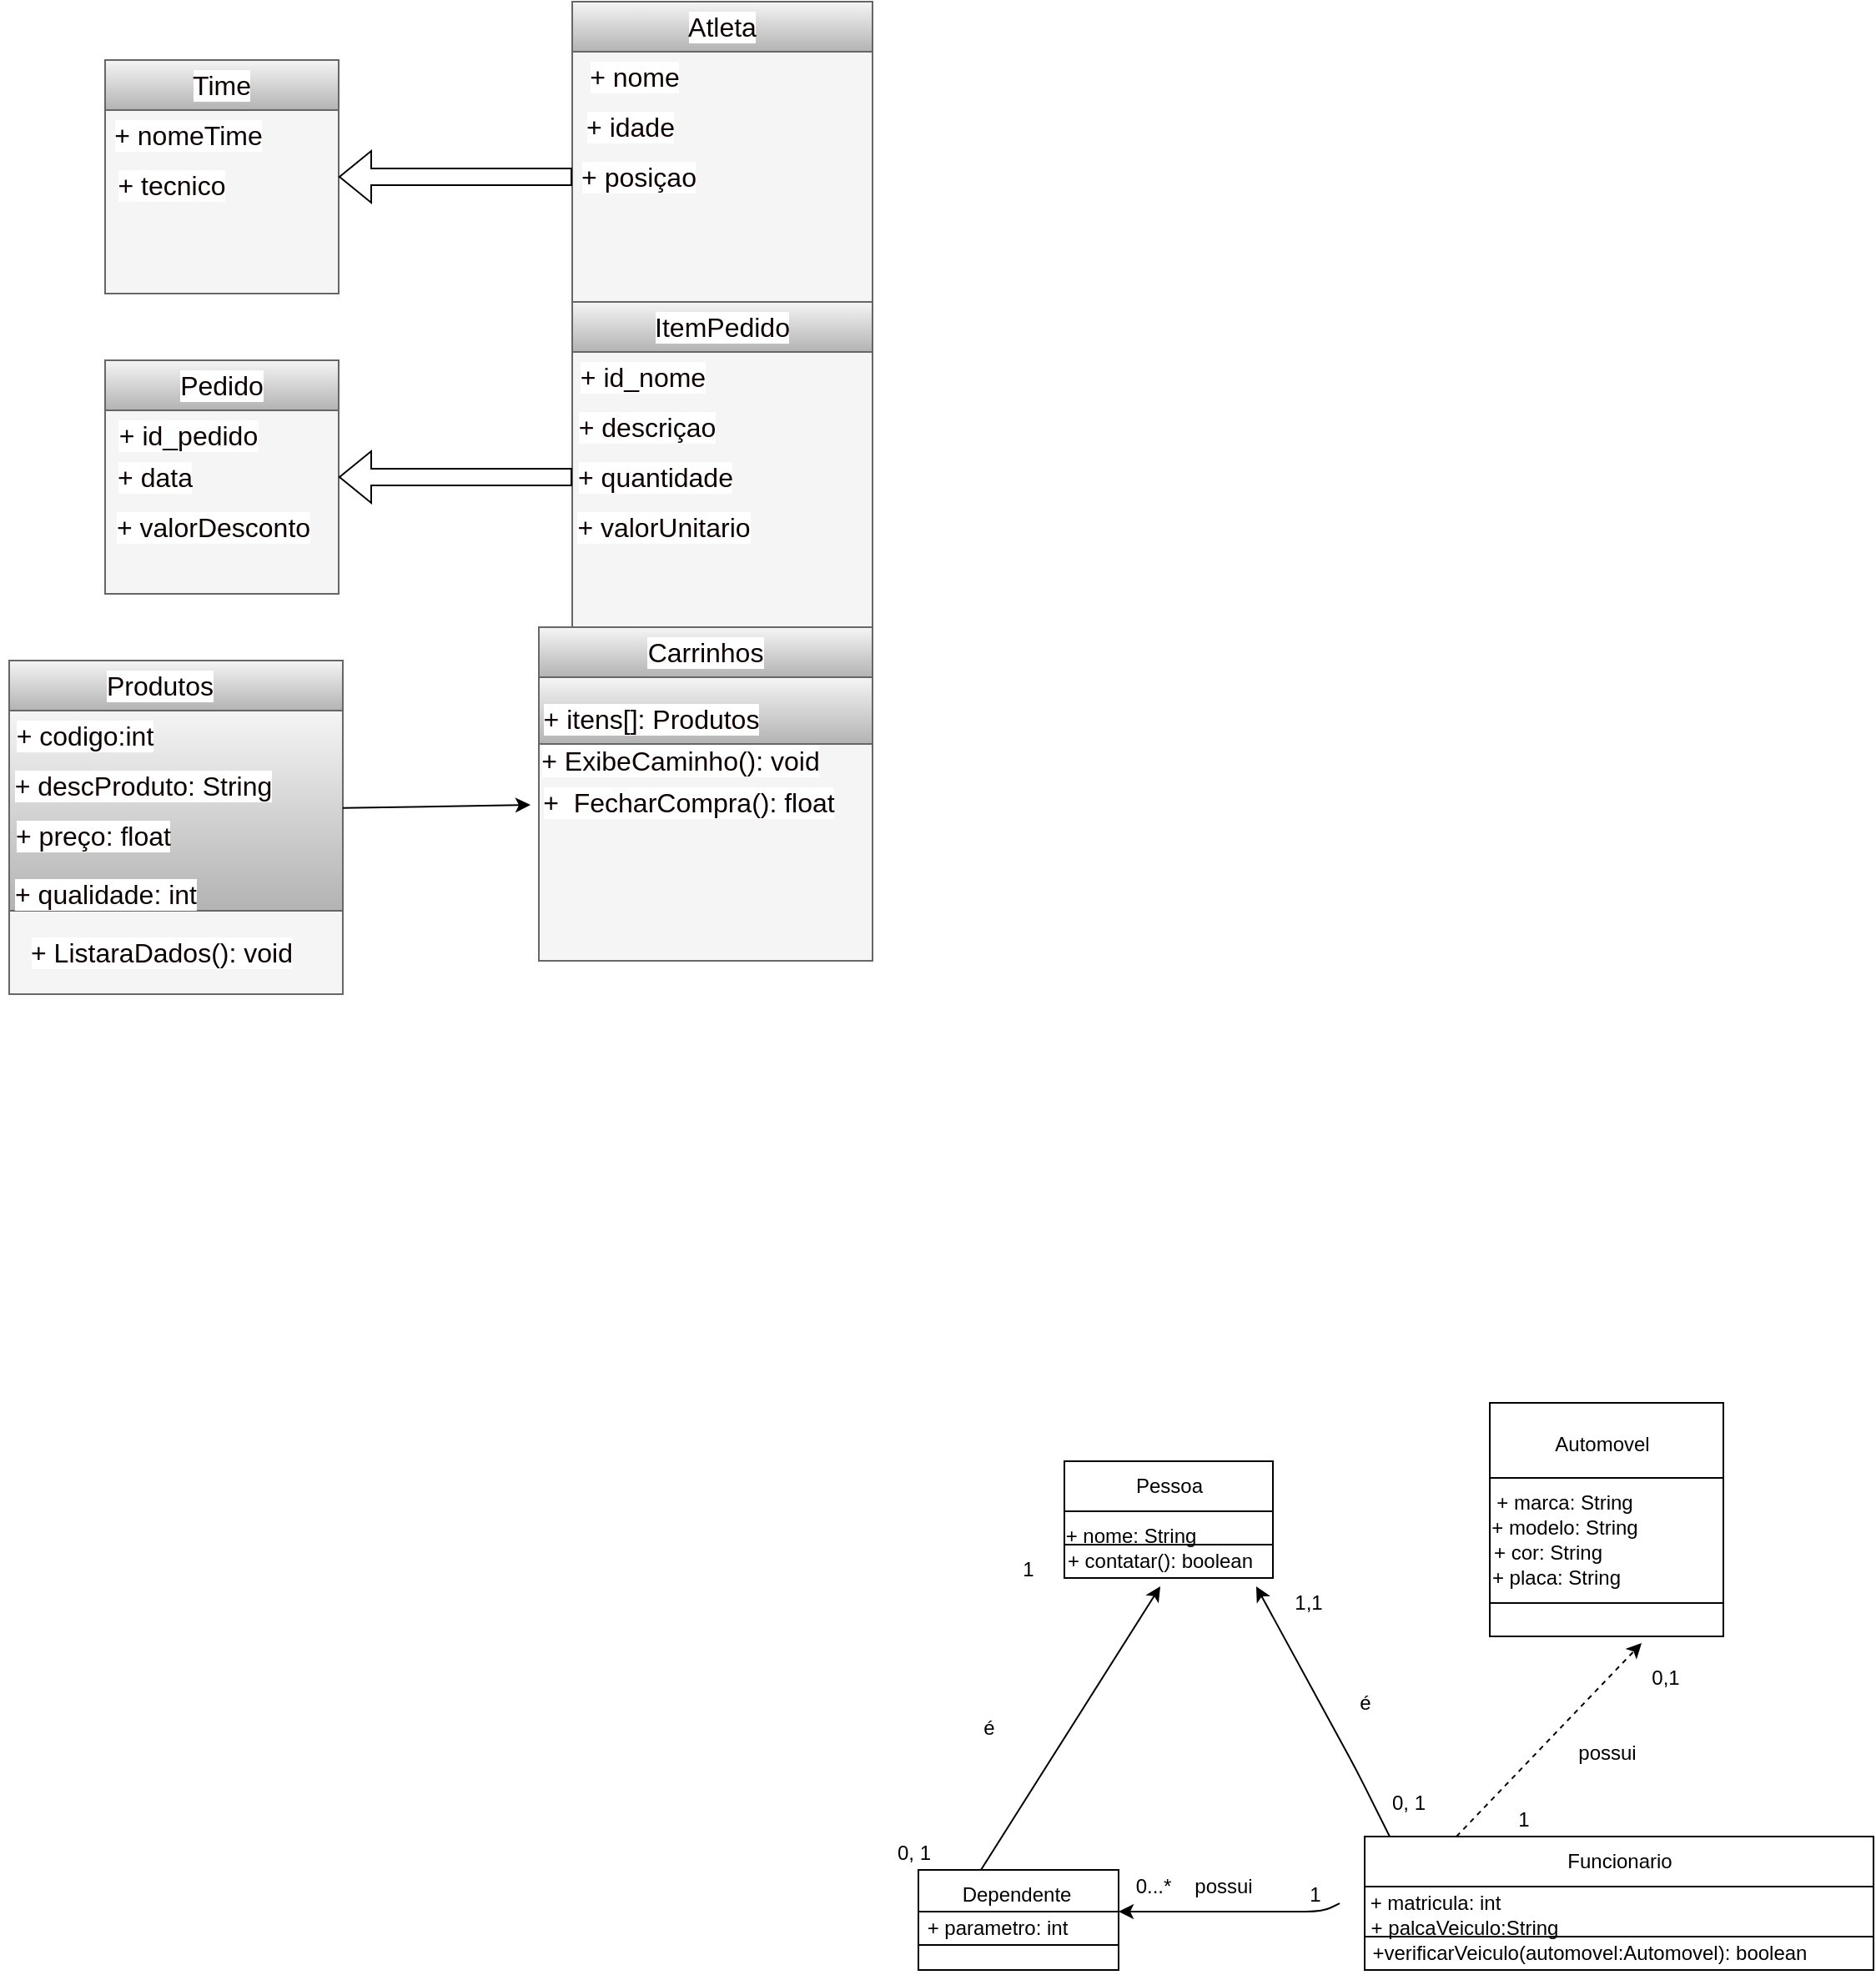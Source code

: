 <mxfile>
    <diagram id="pRV_BDsIOo0VS5SzgELA" name="Página-1">
        <mxGraphModel dx="10005" dy="3" grid="1" gridSize="10" guides="1" tooltips="1" connect="1" arrows="1" fold="1" page="1" pageScale="1" pageWidth="10000" pageHeight="10000" background="none" math="0" shadow="0">
            <root>
                <mxCell id="0"/>
                <mxCell id="1" parent="0"/>
                <mxCell id="225" value="" style="whiteSpace=wrap;html=1;aspect=fixed;" parent="1" vertex="1">
                    <mxGeometry x="810" y="1010" width="140" height="140" as="geometry"/>
                </mxCell>
                <mxCell id="226" value="" style="rounded=0;whiteSpace=wrap;html=1;" parent="1" vertex="1">
                    <mxGeometry x="810" y="1055" width="140" height="75" as="geometry"/>
                </mxCell>
                <mxCell id="234" value="" style="rounded=0;whiteSpace=wrap;html=1;" parent="1" vertex="1">
                    <mxGeometry x="555" y="1045" width="125" height="70" as="geometry"/>
                </mxCell>
                <mxCell id="235" value="" style="rounded=0;whiteSpace=wrap;html=1;" parent="1" vertex="1">
                    <mxGeometry x="555" y="1045" width="125" height="30" as="geometry"/>
                </mxCell>
                <mxCell id="236" value="" style="rounded=0;whiteSpace=wrap;html=1;" parent="1" vertex="1">
                    <mxGeometry x="555" y="1095" width="125" height="20" as="geometry"/>
                </mxCell>
                <mxCell id="237" value="Pessoa" style="text;strokeColor=none;align=center;fillColor=none;html=1;verticalAlign=middle;whiteSpace=wrap;rounded=0;" parent="1" vertex="1">
                    <mxGeometry x="587.5" y="1045" width="60" height="30" as="geometry"/>
                </mxCell>
                <mxCell id="238" value="+ nome: String" style="text;strokeColor=none;align=center;fillColor=none;html=1;verticalAlign=middle;whiteSpace=wrap;rounded=0;" parent="1" vertex="1">
                    <mxGeometry x="550" y="1075" width="90" height="30" as="geometry"/>
                </mxCell>
                <mxCell id="239" value="+ contatar(): boolean" style="text;strokeColor=none;align=center;fillColor=none;html=1;verticalAlign=middle;whiteSpace=wrap;rounded=0;" parent="1" vertex="1">
                    <mxGeometry x="555" y="1090" width="115" height="30" as="geometry"/>
                </mxCell>
                <mxCell id="240" value="Automovel" style="text;strokeColor=none;align=center;fillColor=none;html=1;verticalAlign=middle;whiteSpace=wrap;rounded=0;" parent="1" vertex="1">
                    <mxGeometry x="840" y="1020" width="75" height="30" as="geometry"/>
                </mxCell>
                <mxCell id="241" value="+ marca: String" style="text;strokeColor=none;align=center;fillColor=none;html=1;verticalAlign=middle;whiteSpace=wrap;rounded=0;" parent="1" vertex="1">
                    <mxGeometry x="810" y="1055" width="90" height="30" as="geometry"/>
                </mxCell>
                <mxCell id="242" value="+ modelo: String" style="text;strokeColor=none;align=center;fillColor=none;html=1;verticalAlign=middle;whiteSpace=wrap;rounded=0;" parent="1" vertex="1">
                    <mxGeometry x="810" y="1070" width="90" height="30" as="geometry"/>
                </mxCell>
                <mxCell id="243" value="+ cor: String" style="text;strokeColor=none;align=center;fillColor=none;html=1;verticalAlign=middle;whiteSpace=wrap;rounded=0;" parent="1" vertex="1">
                    <mxGeometry x="810" y="1085" width="70" height="30" as="geometry"/>
                </mxCell>
                <mxCell id="244" value="+ placa: String" style="text;strokeColor=none;align=center;fillColor=none;html=1;verticalAlign=middle;whiteSpace=wrap;rounded=0;" parent="1" vertex="1">
                    <mxGeometry x="810" y="1100" width="80" height="30" as="geometry"/>
                </mxCell>
                <mxCell id="245" value="" style="rounded=0;whiteSpace=wrap;html=1;" parent="1" vertex="1">
                    <mxGeometry x="735" y="1270" width="305" height="80" as="geometry"/>
                </mxCell>
                <mxCell id="246" value="" style="rounded=0;whiteSpace=wrap;html=1;" parent="1" vertex="1">
                    <mxGeometry x="735" y="1300" width="305" height="30" as="geometry"/>
                </mxCell>
                <mxCell id="247" value="Funcionario" style="text;strokeColor=none;align=center;fillColor=none;html=1;verticalAlign=middle;whiteSpace=wrap;rounded=0;" parent="1" vertex="1">
                    <mxGeometry x="857.5" y="1270" width="60" height="30" as="geometry"/>
                </mxCell>
                <mxCell id="248" value="+ matricula: int" style="text;strokeColor=none;align=center;fillColor=none;html=1;verticalAlign=middle;whiteSpace=wrap;rounded=0;" parent="1" vertex="1">
                    <mxGeometry x="735" y="1295" width="85" height="30" as="geometry"/>
                </mxCell>
                <mxCell id="249" value="+ palcaVeiculo:String" style="text;strokeColor=none;align=center;fillColor=none;html=1;verticalAlign=middle;whiteSpace=wrap;rounded=0;" parent="1" vertex="1">
                    <mxGeometry x="720" y="1310" width="150" height="30" as="geometry"/>
                </mxCell>
                <mxCell id="250" value="+verificarVeiculo(automovel:Automovel): boolean" style="text;strokeColor=none;align=center;fillColor=none;html=1;verticalAlign=middle;whiteSpace=wrap;rounded=0;" parent="1" vertex="1">
                    <mxGeometry x="720" y="1325" width="300" height="30" as="geometry"/>
                </mxCell>
                <mxCell id="251" value="" style="rounded=0;whiteSpace=wrap;html=1;" parent="1" vertex="1">
                    <mxGeometry x="467.5" y="1290" width="120" height="60" as="geometry"/>
                </mxCell>
                <mxCell id="252" value="" style="rounded=0;whiteSpace=wrap;html=1;" parent="1" vertex="1">
                    <mxGeometry x="467.5" y="1315" width="120" height="20" as="geometry"/>
                </mxCell>
                <mxCell id="253" value="+ parametro: int" style="text;strokeColor=none;align=center;fillColor=none;html=1;verticalAlign=middle;whiteSpace=wrap;rounded=0;" parent="1" vertex="1">
                    <mxGeometry x="460" y="1310" width="110" height="30" as="geometry"/>
                </mxCell>
                <mxCell id="254" value="Dependente" style="text;strokeColor=none;align=center;fillColor=none;html=1;verticalAlign=middle;whiteSpace=wrap;rounded=0;" parent="1" vertex="1">
                    <mxGeometry x="496.25" y="1290" width="61.25" height="30" as="geometry"/>
                </mxCell>
                <mxCell id="256" value="" style="endArrow=classic;html=1;entryX=1;entryY=1;entryDx=0;entryDy=0;" parent="1" target="239" edge="1">
                    <mxGeometry width="50" height="50" relative="1" as="geometry">
                        <mxPoint x="750" y="1270" as="sourcePoint"/>
                        <mxPoint x="710" y="1190" as="targetPoint"/>
                        <Array as="points">
                            <mxPoint x="730" y="1230"/>
                        </Array>
                    </mxGeometry>
                </mxCell>
                <mxCell id="257" value="" style="endArrow=classic;html=1;entryX=0.5;entryY=1;entryDx=0;entryDy=0;" parent="1" target="239" edge="1">
                    <mxGeometry width="50" height="50" relative="1" as="geometry">
                        <mxPoint x="505" y="1290" as="sourcePoint"/>
                        <mxPoint x="550" y="1210" as="targetPoint"/>
                    </mxGeometry>
                </mxCell>
                <mxCell id="260" value="" style="endArrow=classic;html=1;entryX=0.65;entryY=1.029;entryDx=0;entryDy=0;entryPerimeter=0;dashed=1;" parent="1" target="225" edge="1">
                    <mxGeometry width="50" height="50" relative="1" as="geometry">
                        <mxPoint x="790" y="1270" as="sourcePoint"/>
                        <mxPoint x="840" y="1220" as="targetPoint"/>
                    </mxGeometry>
                </mxCell>
                <mxCell id="261" value="" style="endArrow=classic;html=1;entryX=1;entryY=0;entryDx=0;entryDy=0;startArrow=none;exitX=1;exitY=0.667;exitDx=0;exitDy=0;exitPerimeter=0;" parent="1" source="264" target="252" edge="1">
                    <mxGeometry width="50" height="50" relative="1" as="geometry">
                        <mxPoint x="630" y="1311.852" as="sourcePoint"/>
                        <mxPoint x="690" y="1300" as="targetPoint"/>
                        <Array as="points">
                            <mxPoint x="710" y="1315"/>
                        </Array>
                    </mxGeometry>
                </mxCell>
                <mxCell id="263" value="0...*" style="text;html=1;align=center;verticalAlign=middle;resizable=0;points=[];autosize=1;strokeColor=none;fillColor=none;" parent="1" vertex="1">
                    <mxGeometry x="587.5" y="1285" width="40" height="30" as="geometry"/>
                </mxCell>
                <mxCell id="264" value="1" style="text;html=1;align=center;verticalAlign=middle;resizable=0;points=[];autosize=1;strokeColor=none;fillColor=none;" parent="1" vertex="1">
                    <mxGeometry x="690" y="1290" width="30" height="30" as="geometry"/>
                </mxCell>
                <mxCell id="265" value="é" style="text;strokeColor=none;align=center;fillColor=none;html=1;verticalAlign=middle;whiteSpace=wrap;rounded=0;" parent="1" vertex="1">
                    <mxGeometry x="480" y="1190" width="60" height="30" as="geometry"/>
                </mxCell>
                <mxCell id="266" value="1" style="text;html=1;align=center;verticalAlign=middle;resizable=0;points=[];autosize=1;strokeColor=none;fillColor=none;" parent="1" vertex="1">
                    <mxGeometry x="517.5" y="1095" width="30" height="30" as="geometry"/>
                </mxCell>
                <mxCell id="267" value="0, 1" style="text;strokeColor=none;align=center;fillColor=none;html=1;verticalAlign=middle;whiteSpace=wrap;rounded=0;" parent="1" vertex="1">
                    <mxGeometry x="435" y="1265" width="60" height="30" as="geometry"/>
                </mxCell>
                <mxCell id="270" value="0,1" style="text;html=1;align=center;verticalAlign=middle;resizable=0;points=[];autosize=1;strokeColor=none;fillColor=none;" parent="1" vertex="1">
                    <mxGeometry x="895" y="1160" width="40" height="30" as="geometry"/>
                </mxCell>
                <mxCell id="271" value="possui" style="text;html=1;align=center;verticalAlign=middle;resizable=0;points=[];autosize=1;strokeColor=none;fillColor=none;" parent="1" vertex="1">
                    <mxGeometry x="850" y="1205" width="60" height="30" as="geometry"/>
                </mxCell>
                <mxCell id="272" value="é" style="text;html=1;align=center;verticalAlign=middle;resizable=0;points=[];autosize=1;strokeColor=none;fillColor=none;" parent="1" vertex="1">
                    <mxGeometry x="720" y="1175" width="30" height="30" as="geometry"/>
                </mxCell>
                <mxCell id="273" value="1,1" style="text;html=1;align=center;verticalAlign=middle;resizable=0;points=[];autosize=1;strokeColor=none;fillColor=none;" parent="1" vertex="1">
                    <mxGeometry x="681" y="1115" width="40" height="30" as="geometry"/>
                </mxCell>
                <mxCell id="274" value="0, 1" style="text;html=1;align=center;verticalAlign=middle;resizable=0;points=[];autosize=1;strokeColor=none;fillColor=none;" parent="1" vertex="1">
                    <mxGeometry x="741" y="1235" width="40" height="30" as="geometry"/>
                </mxCell>
                <mxCell id="275" value="1" style="text;html=1;align=center;verticalAlign=middle;resizable=0;points=[];autosize=1;strokeColor=none;fillColor=none;" parent="1" vertex="1">
                    <mxGeometry x="815" y="1245" width="30" height="30" as="geometry"/>
                </mxCell>
                <mxCell id="276" value="possui" style="text;html=1;align=center;verticalAlign=middle;resizable=0;points=[];autosize=1;strokeColor=none;fillColor=none;" parent="1" vertex="1">
                    <mxGeometry x="620" y="1285" width="60" height="30" as="geometry"/>
                </mxCell>
                <mxCell id="277" value="" style="group" parent="1" vertex="1" connectable="0">
                    <mxGeometry x="-82.5" y="170" width="522.5" height="595" as="geometry"/>
                </mxCell>
                <mxCell id="167" value="" style="whiteSpace=wrap;html=1;aspect=fixed;labelBackgroundColor=#ffffff;fontSize=16;fillColor=#f5f5f5;fontColor=#333333;strokeColor=#666666;rounded=0;" parent="277" vertex="1">
                    <mxGeometry x="62.5" y="35" width="140" height="140" as="geometry"/>
                </mxCell>
                <mxCell id="168" value="" style="rounded=0;whiteSpace=wrap;html=1;labelBackgroundColor=#ffffff;fontSize=16;fillColor=#f5f5f5;strokeColor=#666666;gradientColor=#b3b3b3;" parent="277" vertex="1">
                    <mxGeometry x="62.5" y="35" width="140" height="30" as="geometry"/>
                </mxCell>
                <mxCell id="171" value="Time" style="text;strokeColor=none;align=center;fillColor=none;html=1;verticalAlign=middle;whiteSpace=wrap;rounded=0;labelBackgroundColor=#ffffff;fontSize=16;fontColor=#0e0101;" parent="277" vertex="1">
                    <mxGeometry x="102.5" y="35" width="60" height="30" as="geometry"/>
                </mxCell>
                <mxCell id="173" value="+ nomeTime" style="text;strokeColor=none;align=center;fillColor=none;html=1;verticalAlign=middle;whiteSpace=wrap;rounded=0;labelBackgroundColor=#ffffff;fontSize=16;fontColor=#0e0101;" parent="277" vertex="1">
                    <mxGeometry x="62.5" y="65" width="100" height="30" as="geometry"/>
                </mxCell>
                <mxCell id="174" value="+ tecnico" style="text;strokeColor=none;align=center;fillColor=none;html=1;verticalAlign=middle;whiteSpace=wrap;rounded=0;labelBackgroundColor=#ffffff;fontSize=16;fontColor=#0e0101;" parent="277" vertex="1">
                    <mxGeometry x="62.5" y="95" width="80" height="30" as="geometry"/>
                </mxCell>
                <mxCell id="175" value="" style="whiteSpace=wrap;html=1;aspect=fixed;labelBackgroundColor=#ffffff;fontSize=16;fillColor=#f5f5f5;fontColor=#333333;strokeColor=#666666;rounded=0;" parent="277" vertex="1">
                    <mxGeometry x="342.5" width="180" height="180" as="geometry"/>
                </mxCell>
                <mxCell id="176" value="" style="rounded=0;whiteSpace=wrap;html=1;labelBackgroundColor=#ffffff;fontSize=16;fillColor=#f5f5f5;strokeColor=#666666;gradientColor=#b3b3b3;" parent="277" vertex="1">
                    <mxGeometry x="342.5" width="180" height="30" as="geometry"/>
                </mxCell>
                <mxCell id="177" value="Atleta" style="text;strokeColor=none;align=center;fillColor=none;html=1;verticalAlign=middle;whiteSpace=wrap;rounded=0;labelBackgroundColor=#ffffff;fontSize=16;fontColor=#0e0101;" parent="277" vertex="1">
                    <mxGeometry x="402.5" width="60" height="30" as="geometry"/>
                </mxCell>
                <mxCell id="178" value="+ nome" style="text;strokeColor=none;align=center;fillColor=none;html=1;verticalAlign=middle;whiteSpace=wrap;rounded=0;labelBackgroundColor=#ffffff;fontSize=16;fontColor=#0e0101;" parent="277" vertex="1">
                    <mxGeometry x="332.5" y="30" width="95" height="30" as="geometry"/>
                </mxCell>
                <mxCell id="179" value="+ idade" style="text;strokeColor=none;align=center;fillColor=none;html=1;verticalAlign=middle;whiteSpace=wrap;rounded=0;labelBackgroundColor=#ffffff;fontSize=16;fontColor=#0e0101;" parent="277" vertex="1">
                    <mxGeometry x="342.5" y="60" width="70" height="30" as="geometry"/>
                </mxCell>
                <mxCell id="183" style="edgeStyle=none;html=1;fontSize=16;fontColor=#0e0101;shape=flexArrow;rounded=0;" parent="277" source="182" target="167" edge="1">
                    <mxGeometry relative="1" as="geometry"/>
                </mxCell>
                <mxCell id="182" value="+ posiçao" style="text;strokeColor=none;align=center;fillColor=none;html=1;verticalAlign=middle;whiteSpace=wrap;rounded=0;labelBackgroundColor=#ffffff;fontSize=16;fontColor=#0e0101;" parent="277" vertex="1">
                    <mxGeometry x="342.5" y="90" width="80" height="30" as="geometry"/>
                </mxCell>
                <mxCell id="184" value="" style="whiteSpace=wrap;html=1;aspect=fixed;labelBackgroundColor=#ffffff;fontSize=16;fillColor=#f5f5f5;fontColor=#333333;strokeColor=#666666;rounded=0;" parent="277" vertex="1">
                    <mxGeometry x="5" y="395" width="200" height="200" as="geometry"/>
                </mxCell>
                <mxCell id="185" value="" style="rounded=0;whiteSpace=wrap;html=1;labelBackgroundColor=#ffffff;fontSize=16;fillColor=#f5f5f5;strokeColor=#666666;gradientColor=#b3b3b3;" parent="277" vertex="1">
                    <mxGeometry x="5" y="395" width="200" height="30" as="geometry"/>
                </mxCell>
                <mxCell id="186" value="Produtos" style="text;strokeColor=none;align=center;fillColor=none;html=1;verticalAlign=middle;whiteSpace=wrap;rounded=0;labelBackgroundColor=#ffffff;fontSize=16;fontColor=#0e0101;" parent="277" vertex="1">
                    <mxGeometry x="65" y="395" width="60" height="30" as="geometry"/>
                </mxCell>
                <mxCell id="193" value="" style="rounded=0;whiteSpace=wrap;html=1;labelBackgroundColor=#ffffff;fontSize=16;fillColor=#f5f5f5;gradientColor=#b3b3b3;strokeColor=#666666;" parent="277" vertex="1">
                    <mxGeometry x="5" y="425" width="200" height="120" as="geometry"/>
                </mxCell>
                <mxCell id="194" value="+ codigo:int" style="text;strokeColor=none;align=center;fillColor=none;html=1;verticalAlign=middle;whiteSpace=wrap;rounded=0;labelBackgroundColor=#ffffff;fontSize=16;fontColor=#0e0101;" parent="277" vertex="1">
                    <mxGeometry x="5" y="425" width="90" height="30" as="geometry"/>
                </mxCell>
                <mxCell id="195" value="+ descProduto: String" style="text;strokeColor=none;align=center;fillColor=none;html=1;verticalAlign=middle;whiteSpace=wrap;rounded=0;labelBackgroundColor=#ffffff;fontSize=16;fontColor=#0e0101;" parent="277" vertex="1">
                    <mxGeometry x="5" y="455" width="160" height="30" as="geometry"/>
                </mxCell>
                <mxCell id="196" value="+ preço: float" style="text;strokeColor=none;align=center;fillColor=none;html=1;verticalAlign=middle;whiteSpace=wrap;rounded=0;labelBackgroundColor=#ffffff;fontSize=16;fontColor=#0e0101;" parent="277" vertex="1">
                    <mxGeometry x="5" y="485" width="100" height="30" as="geometry"/>
                </mxCell>
                <mxCell id="197" value="+ qualidade: int" style="text;strokeColor=none;align=center;fillColor=none;html=1;verticalAlign=middle;whiteSpace=wrap;rounded=0;labelBackgroundColor=#ffffff;fontSize=16;fontColor=#0e0101;" parent="277" vertex="1">
                    <mxGeometry y="525" width="125" height="20" as="geometry"/>
                </mxCell>
                <mxCell id="198" value="+ ListaraDados(): void" style="text;strokeColor=none;align=center;fillColor=none;html=1;verticalAlign=middle;whiteSpace=wrap;rounded=0;labelBackgroundColor=#ffffff;fontSize=16;fontColor=#0e0101;" parent="277" vertex="1">
                    <mxGeometry x="7" y="555" width="178" height="30" as="geometry"/>
                </mxCell>
                <mxCell id="199" value="" style="whiteSpace=wrap;html=1;aspect=fixed;labelBackgroundColor=#ffffff;fontSize=16;fillColor=#f5f5f5;fontColor=#333333;strokeColor=#666666;rounded=0;" parent="277" vertex="1">
                    <mxGeometry x="322.5" y="375" width="200" height="200" as="geometry"/>
                </mxCell>
                <mxCell id="200" value="" style="rounded=0;whiteSpace=wrap;html=1;labelBackgroundColor=#ffffff;fontSize=16;fillColor=#f5f5f5;strokeColor=#666666;gradientColor=#b3b3b3;" parent="277" vertex="1">
                    <mxGeometry x="322.5" y="375" width="200" height="30" as="geometry"/>
                </mxCell>
                <mxCell id="201" value="Carrinhos" style="text;strokeColor=none;align=center;fillColor=none;html=1;verticalAlign=middle;whiteSpace=wrap;rounded=0;labelBackgroundColor=#ffffff;fontSize=16;fontColor=#0e0101;" parent="277" vertex="1">
                    <mxGeometry x="392.5" y="375" width="60" height="30" as="geometry"/>
                </mxCell>
                <mxCell id="202" value="" style="rounded=0;whiteSpace=wrap;html=1;labelBackgroundColor=#ffffff;fontSize=16;fillColor=#f5f5f5;gradientColor=#b3b3b3;strokeColor=#666666;" parent="277" vertex="1">
                    <mxGeometry x="322.5" y="405" width="200" height="40" as="geometry"/>
                </mxCell>
                <mxCell id="203" value="+ itens[]: Produtos" style="text;strokeColor=none;align=center;fillColor=none;html=1;verticalAlign=middle;whiteSpace=wrap;rounded=0;labelBackgroundColor=#ffffff;fontSize=16;fontColor=#0e0101;" parent="277" vertex="1">
                    <mxGeometry x="322.5" y="415" width="135" height="30" as="geometry"/>
                </mxCell>
                <mxCell id="206" value="+ ExibeCaminho(): void" style="text;strokeColor=none;align=center;fillColor=none;html=1;verticalAlign=middle;whiteSpace=wrap;rounded=0;labelBackgroundColor=#ffffff;fontSize=16;fontColor=#0e0101;" parent="277" vertex="1">
                    <mxGeometry x="317.5" y="445" width="180" height="20" as="geometry"/>
                </mxCell>
                <mxCell id="207" value="+&amp;nbsp; FecharCompra(): float" style="text;strokeColor=none;align=center;fillColor=none;html=1;verticalAlign=middle;whiteSpace=wrap;rounded=0;labelBackgroundColor=#ffffff;fontSize=16;fontColor=#0e0101;" parent="277" vertex="1">
                    <mxGeometry x="317.5" y="465" width="190" height="30" as="geometry"/>
                </mxCell>
                <mxCell id="209" value="" style="edgeStyle=none;html=1;fontSize=16;fontColor=#0e0101;rounded=0;" parent="277" source="193" target="207" edge="1">
                    <mxGeometry relative="1" as="geometry"/>
                </mxCell>
                <mxCell id="211" value="" style="whiteSpace=wrap;html=1;aspect=fixed;labelBackgroundColor=#ffffff;fontSize=16;fillColor=#f5f5f5;fontColor=#333333;strokeColor=#666666;rounded=0;" parent="277" vertex="1">
                    <mxGeometry x="62.5" y="215" width="140" height="140" as="geometry"/>
                </mxCell>
                <mxCell id="212" value="" style="rounded=0;whiteSpace=wrap;html=1;labelBackgroundColor=#ffffff;fontSize=16;fillColor=#f5f5f5;strokeColor=#666666;gradientColor=#b3b3b3;" parent="277" vertex="1">
                    <mxGeometry x="62.5" y="215" width="140" height="30" as="geometry"/>
                </mxCell>
                <mxCell id="213" value="Pedido" style="text;strokeColor=none;align=center;fillColor=none;html=1;verticalAlign=middle;whiteSpace=wrap;rounded=0;labelBackgroundColor=#ffffff;fontSize=16;fontColor=#0e0101;" parent="277" vertex="1">
                    <mxGeometry x="102.5" y="215" width="60" height="30" as="geometry"/>
                </mxCell>
                <mxCell id="214" value="+ id_pedido" style="text;strokeColor=none;align=center;fillColor=none;html=1;verticalAlign=middle;whiteSpace=wrap;rounded=0;labelBackgroundColor=#ffffff;fontSize=16;fontColor=#0e0101;" parent="277" vertex="1">
                    <mxGeometry x="62.5" y="245" width="100" height="30" as="geometry"/>
                </mxCell>
                <mxCell id="215" value="+ data" style="text;strokeColor=none;align=center;fillColor=none;html=1;verticalAlign=middle;whiteSpace=wrap;rounded=0;labelBackgroundColor=#ffffff;fontSize=16;fontColor=#0e0101;" parent="277" vertex="1">
                    <mxGeometry x="62.5" y="270" width="60" height="30" as="geometry"/>
                </mxCell>
                <mxCell id="216" value="" style="whiteSpace=wrap;html=1;aspect=fixed;labelBackgroundColor=#ffffff;fontSize=16;fillColor=#f5f5f5;fontColor=#333333;strokeColor=#666666;rounded=0;" parent="277" vertex="1">
                    <mxGeometry x="342.5" y="195" width="180" height="180" as="geometry"/>
                </mxCell>
                <mxCell id="217" value="" style="rounded=0;whiteSpace=wrap;html=1;labelBackgroundColor=#ffffff;fontSize=16;fillColor=#f5f5f5;strokeColor=#666666;gradientColor=#b3b3b3;" parent="277" vertex="1">
                    <mxGeometry x="342.5" y="180" width="180" height="30" as="geometry"/>
                </mxCell>
                <mxCell id="218" value="ItemPedido" style="text;strokeColor=none;align=center;fillColor=none;html=1;verticalAlign=middle;whiteSpace=wrap;rounded=0;labelBackgroundColor=#ffffff;fontSize=16;fontColor=#0e0101;" parent="277" vertex="1">
                    <mxGeometry x="392.5" y="180" width="80" height="30" as="geometry"/>
                </mxCell>
                <mxCell id="219" value="+ id_nome" style="text;strokeColor=none;align=center;fillColor=none;html=1;verticalAlign=middle;whiteSpace=wrap;rounded=0;labelBackgroundColor=#ffffff;fontSize=16;fontColor=#0e0101;" parent="277" vertex="1">
                    <mxGeometry x="342.5" y="210" width="85" height="30" as="geometry"/>
                </mxCell>
                <mxCell id="220" value="+ descriçao" style="text;strokeColor=none;align=center;fillColor=none;html=1;verticalAlign=middle;whiteSpace=wrap;rounded=0;labelBackgroundColor=#ffffff;fontSize=16;fontColor=#0e0101;" parent="277" vertex="1">
                    <mxGeometry x="342.5" y="240" width="90" height="30" as="geometry"/>
                </mxCell>
                <mxCell id="221" style="edgeStyle=none;html=1;fontSize=16;fontColor=#0e0101;shape=flexArrow;rounded=0;" parent="277" source="222" target="211" edge="1">
                    <mxGeometry relative="1" as="geometry">
                        <Array as="points"/>
                    </mxGeometry>
                </mxCell>
                <mxCell id="222" value="+ quantidade" style="text;strokeColor=none;align=center;fillColor=none;html=1;verticalAlign=middle;whiteSpace=wrap;rounded=0;labelBackgroundColor=#ffffff;fontSize=16;fontColor=#0e0101;" parent="277" vertex="1">
                    <mxGeometry x="342.5" y="270" width="100" height="30" as="geometry"/>
                </mxCell>
                <mxCell id="223" value="+ valorDesconto" style="text;strokeColor=none;align=center;fillColor=none;html=1;verticalAlign=middle;whiteSpace=wrap;rounded=0;labelBackgroundColor=#ffffff;fontSize=16;fontColor=#0e0101;" parent="277" vertex="1">
                    <mxGeometry x="62.5" y="300" width="130" height="30" as="geometry"/>
                </mxCell>
                <mxCell id="224" value="+ valorUnitario" style="text;strokeColor=none;align=center;fillColor=none;html=1;verticalAlign=middle;whiteSpace=wrap;rounded=0;labelBackgroundColor=#ffffff;fontSize=16;fontColor=#0e0101;" parent="277" vertex="1">
                    <mxGeometry x="342.5" y="300" width="110" height="30" as="geometry"/>
                </mxCell>
            </root>
        </mxGraphModel>
    </diagram>
    <diagram id="aADs7xZZT3X3xm_mQmBH" name="Página-2">
        <mxGraphModel dx="815" dy="472" grid="1" gridSize="10" guides="1" tooltips="1" connect="1" arrows="1" fold="1" page="1" pageScale="1" pageWidth="10000" pageHeight="10000" math="0" shadow="0">
            <root>
                <mxCell id="0"/>
                <mxCell id="1" parent="0"/>
            </root>
        </mxGraphModel>
    </diagram>
</mxfile>